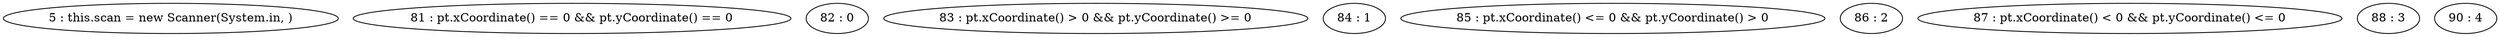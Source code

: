 digraph G {
"5 : this.scan = new Scanner(System.in, )"
"81 : pt.xCoordinate() == 0 && pt.yCoordinate() == 0"
"82 : 0"
"83 : pt.xCoordinate() > 0 && pt.yCoordinate() >= 0"
"84 : 1"
"85 : pt.xCoordinate() <= 0 && pt.yCoordinate() > 0"
"86 : 2"
"87 : pt.xCoordinate() < 0 && pt.yCoordinate() <= 0"
"88 : 3"
"90 : 4"
}